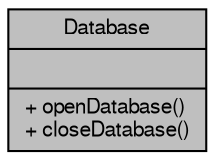 digraph "Database"
{
  edge [fontname="FreeSans",fontsize="10",labelfontname="FreeSans",labelfontsize="10"];
  node [fontname="FreeSans",fontsize="10",shape=record];
  Node1 [label="{Database\n||+ openDatabase()\l+ closeDatabase()\l}",height=0.2,width=0.4,color="black", fillcolor="grey75", style="filled", fontcolor="black"];
}
